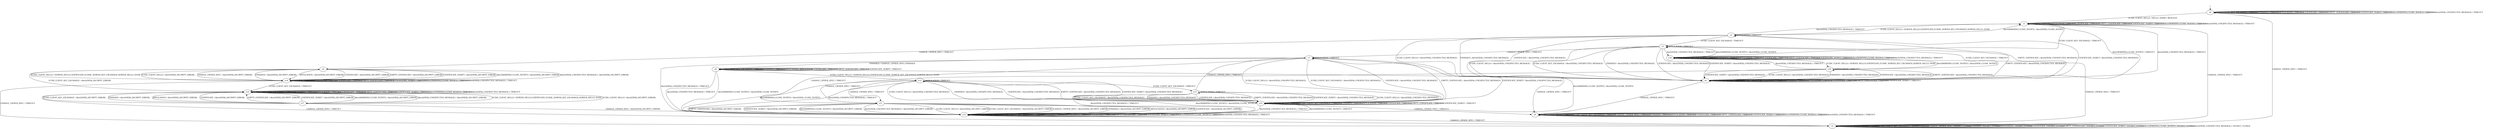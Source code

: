 digraph h7 {
s0 [label="s0"];
s1 [label="s1"];
s2 [label="s2"];
s3 [label="s3"];
s18 [label="s18"];
s4 [label="s4"];
s5 [label="s5"];
s6 [label="s6"];
s19 [label="s19"];
s7 [label="s7"];
s9 [label="s9"];
s14 [label="s14"];
s16 [label="s16"];
s8 [label="s8"];
s10 [label="s10"];
s11 [label="s11"];
s15 [label="s15"];
s17 [label="s17"];
s12 [label="s12"];
s13 [label="s13"];
s0 -> s1 [label="ECDH_CLIENT_HELLO / HELLO_VERIFY_REQUEST"];
s0 -> s0 [label="ECDH_CLIENT_KEY_EXCHANGE / TIMEOUT"];
s0 -> s2 [label="CHANGE_CIPHER_SPEC / TIMEOUT"];
s0 -> s0 [label="FINISHED / TIMEOUT"];
s0 -> s0 [label="APPLICATION / TIMEOUT"];
s0 -> s0 [label="CERTIFICATE / TIMEOUT"];
s0 -> s0 [label="EMPTY_CERTIFICATE / TIMEOUT"];
s0 -> s0 [label="CERTIFICATE_VERIFY / TIMEOUT"];
s0 -> s0 [label="Alert(WARNING,CLOSE_NOTIFY) / TIMEOUT"];
s0 -> s0 [label="Alert(FATAL,UNEXPECTED_MESSAGE) / TIMEOUT"];
s1 -> s3 [label="ECDH_CLIENT_HELLO / SERVER_HELLO,CERTIFICATE,ECDHE_SERVER_KEY_EXCHANGE,SERVER_HELLO_DONE"];
s1 -> s18 [label="ECDH_CLIENT_KEY_EXCHANGE / TIMEOUT"];
s1 -> s2 [label="CHANGE_CIPHER_SPEC / TIMEOUT"];
s1 -> s1 [label="FINISHED / TIMEOUT"];
s1 -> s1 [label="APPLICATION / TIMEOUT"];
s1 -> s1 [label="CERTIFICATE / TIMEOUT"];
s1 -> s1 [label="EMPTY_CERTIFICATE / TIMEOUT"];
s1 -> s1 [label="CERTIFICATE_VERIFY / TIMEOUT"];
s1 -> s1 [label="Alert(WARNING,CLOSE_NOTIFY) / TIMEOUT"];
s1 -> s1 [label="Alert(FATAL,UNEXPECTED_MESSAGE) / TIMEOUT"];
s2 -> s2 [label="ECDH_CLIENT_HELLO / SOCKET_CLOSED"];
s2 -> s2 [label="ECDH_CLIENT_KEY_EXCHANGE / SOCKET_CLOSED"];
s2 -> s2 [label="CHANGE_CIPHER_SPEC / SOCKET_CLOSED"];
s2 -> s2 [label="FINISHED / SOCKET_CLOSED"];
s2 -> s2 [label="APPLICATION / SOCKET_CLOSED"];
s2 -> s2 [label="CERTIFICATE / SOCKET_CLOSED"];
s2 -> s2 [label="EMPTY_CERTIFICATE / SOCKET_CLOSED"];
s2 -> s2 [label="CERTIFICATE_VERIFY / SOCKET_CLOSED"];
s2 -> s2 [label="Alert(WARNING,CLOSE_NOTIFY) / SOCKET_CLOSED"];
s2 -> s2 [label="Alert(FATAL,UNEXPECTED_MESSAGE) / SOCKET_CLOSED"];
s3 -> s4 [label="ECDH_CLIENT_HELLO / Alert(FATAL,UNEXPECTED_MESSAGE)"];
s3 -> s5 [label="ECDH_CLIENT_KEY_EXCHANGE / TIMEOUT"];
s3 -> s6 [label="CHANGE_CIPHER_SPEC / TIMEOUT"];
s3 -> s4 [label="FINISHED / Alert(FATAL,UNEXPECTED_MESSAGE)"];
s3 -> s3 [label="APPLICATION / TIMEOUT"];
s3 -> s4 [label="CERTIFICATE / Alert(FATAL,UNEXPECTED_MESSAGE)"];
s3 -> s4 [label="EMPTY_CERTIFICATE / Alert(FATAL,UNEXPECTED_MESSAGE)"];
s3 -> s4 [label="CERTIFICATE_VERIFY / Alert(FATAL,UNEXPECTED_MESSAGE)"];
s3 -> s1 [label="Alert(WARNING,CLOSE_NOTIFY) / Alert(FATAL,CLOSE_NOTIFY)"];
s3 -> s1 [label="Alert(FATAL,UNEXPECTED_MESSAGE) / TIMEOUT"];
s18 -> s19 [label="ECDH_CLIENT_HELLO / SERVER_HELLO,CERTIFICATE,ECDHE_SERVER_KEY_EXCHANGE,SERVER_HELLO_DONE"];
s18 -> s18 [label="ECDH_CLIENT_KEY_EXCHANGE / TIMEOUT"];
s18 -> s2 [label="CHANGE_CIPHER_SPEC / TIMEOUT"];
s18 -> s18 [label="FINISHED / TIMEOUT"];
s18 -> s18 [label="APPLICATION / TIMEOUT"];
s18 -> s18 [label="CERTIFICATE / TIMEOUT"];
s18 -> s18 [label="EMPTY_CERTIFICATE / TIMEOUT"];
s18 -> s18 [label="CERTIFICATE_VERIFY / TIMEOUT"];
s18 -> s18 [label="Alert(WARNING,CLOSE_NOTIFY) / TIMEOUT"];
s18 -> s18 [label="Alert(FATAL,UNEXPECTED_MESSAGE) / TIMEOUT"];
s4 -> s4 [label="ECDH_CLIENT_HELLO / TIMEOUT"];
s4 -> s4 [label="ECDH_CLIENT_KEY_EXCHANGE / TIMEOUT"];
s4 -> s9 [label="CHANGE_CIPHER_SPEC / TIMEOUT"];
s4 -> s4 [label="FINISHED / TIMEOUT"];
s4 -> s4 [label="APPLICATION / TIMEOUT"];
s4 -> s4 [label="CERTIFICATE / TIMEOUT"];
s4 -> s4 [label="EMPTY_CERTIFICATE / TIMEOUT"];
s4 -> s4 [label="CERTIFICATE_VERIFY / TIMEOUT"];
s4 -> s1 [label="Alert(WARNING,CLOSE_NOTIFY) / TIMEOUT"];
s4 -> s1 [label="Alert(FATAL,UNEXPECTED_MESSAGE) / TIMEOUT"];
s5 -> s4 [label="ECDH_CLIENT_HELLO / Alert(FATAL,UNEXPECTED_MESSAGE)"];
s5 -> s4 [label="ECDH_CLIENT_KEY_EXCHANGE / Alert(FATAL,UNEXPECTED_MESSAGE)"];
s5 -> s7 [label="CHANGE_CIPHER_SPEC / TIMEOUT"];
s5 -> s4 [label="FINISHED / Alert(FATAL,UNEXPECTED_MESSAGE)"];
s5 -> s5 [label="APPLICATION / TIMEOUT"];
s5 -> s4 [label="CERTIFICATE / Alert(FATAL,UNEXPECTED_MESSAGE)"];
s5 -> s4 [label="EMPTY_CERTIFICATE / Alert(FATAL,UNEXPECTED_MESSAGE)"];
s5 -> s4 [label="CERTIFICATE_VERIFY / Alert(FATAL,UNEXPECTED_MESSAGE)"];
s5 -> s18 [label="Alert(WARNING,CLOSE_NOTIFY) / Alert(FATAL,CLOSE_NOTIFY)"];
s5 -> s18 [label="Alert(FATAL,UNEXPECTED_MESSAGE) / TIMEOUT"];
s6 -> s14 [label="ECDH_CLIENT_HELLO / Alert(FATAL,DECRYPT_ERROR)"];
s6 -> s16 [label="ECDH_CLIENT_KEY_EXCHANGE / Alert(FATAL,DECRYPT_ERROR)"];
s6 -> s14 [label="CHANGE_CIPHER_SPEC / Alert(FATAL,DECRYPT_ERROR)"];
s6 -> s14 [label="FINISHED / Alert(FATAL,DECRYPT_ERROR)"];
s6 -> s14 [label="APPLICATION / Alert(FATAL,DECRYPT_ERROR)"];
s6 -> s14 [label="CERTIFICATE / Alert(FATAL,DECRYPT_ERROR)"];
s6 -> s14 [label="EMPTY_CERTIFICATE / Alert(FATAL,DECRYPT_ERROR)"];
s6 -> s14 [label="CERTIFICATE_VERIFY / Alert(FATAL,DECRYPT_ERROR)"];
s6 -> s14 [label="Alert(WARNING,CLOSE_NOTIFY) / Alert(FATAL,DECRYPT_ERROR)"];
s6 -> s14 [label="Alert(FATAL,UNEXPECTED_MESSAGE) / Alert(FATAL,DECRYPT_ERROR)"];
s19 -> s4 [label="ECDH_CLIENT_HELLO / Alert(FATAL,UNEXPECTED_MESSAGE)"];
s19 -> s5 [label="ECDH_CLIENT_KEY_EXCHANGE / TIMEOUT"];
s19 -> s11 [label="CHANGE_CIPHER_SPEC / TIMEOUT"];
s19 -> s4 [label="FINISHED / Alert(FATAL,UNEXPECTED_MESSAGE)"];
s19 -> s19 [label="APPLICATION / TIMEOUT"];
s19 -> s4 [label="CERTIFICATE / Alert(FATAL,UNEXPECTED_MESSAGE)"];
s19 -> s4 [label="EMPTY_CERTIFICATE / Alert(FATAL,UNEXPECTED_MESSAGE)"];
s19 -> s4 [label="CERTIFICATE_VERIFY / Alert(FATAL,UNEXPECTED_MESSAGE)"];
s19 -> s18 [label="Alert(WARNING,CLOSE_NOTIFY) / Alert(FATAL,CLOSE_NOTIFY)"];
s19 -> s18 [label="Alert(FATAL,UNEXPECTED_MESSAGE) / TIMEOUT"];
s7 -> s10 [label="ECDH_CLIENT_HELLO / Alert(FATAL,UNEXPECTED_MESSAGE)"];
s7 -> s10 [label="ECDH_CLIENT_KEY_EXCHANGE / Alert(FATAL,UNEXPECTED_MESSAGE)"];
s7 -> s11 [label="CHANGE_CIPHER_SPEC / TIMEOUT"];
s7 -> s8 [label="FINISHED / CHANGE_CIPHER_SPEC,FINISHED"];
s7 -> s7 [label="APPLICATION / TIMEOUT"];
s7 -> s10 [label="CERTIFICATE / Alert(FATAL,UNEXPECTED_MESSAGE)"];
s7 -> s10 [label="EMPTY_CERTIFICATE / Alert(FATAL,UNEXPECTED_MESSAGE)"];
s7 -> s10 [label="CERTIFICATE_VERIFY / Alert(FATAL,UNEXPECTED_MESSAGE)"];
s7 -> s15 [label="Alert(WARNING,CLOSE_NOTIFY) / Alert(FATAL,CLOSE_NOTIFY)"];
s7 -> s15 [label="Alert(FATAL,UNEXPECTED_MESSAGE) / TIMEOUT"];
s9 -> s9 [label="ECDH_CLIENT_HELLO / TIMEOUT"];
s9 -> s9 [label="ECDH_CLIENT_KEY_EXCHANGE / TIMEOUT"];
s9 -> s9 [label="CHANGE_CIPHER_SPEC / TIMEOUT"];
s9 -> s9 [label="FINISHED / TIMEOUT"];
s9 -> s9 [label="APPLICATION / TIMEOUT"];
s9 -> s9 [label="CERTIFICATE / TIMEOUT"];
s9 -> s9 [label="EMPTY_CERTIFICATE / TIMEOUT"];
s9 -> s9 [label="CERTIFICATE_VERIFY / TIMEOUT"];
s9 -> s9 [label="Alert(WARNING,CLOSE_NOTIFY) / TIMEOUT"];
s9 -> s9 [label="Alert(FATAL,UNEXPECTED_MESSAGE) / TIMEOUT"];
s14 -> s6 [label="ECDH_CLIENT_HELLO / SERVER_HELLO,CERTIFICATE,ECDHE_SERVER_KEY_EXCHANGE,SERVER_HELLO_DONE"];
s14 -> s16 [label="ECDH_CLIENT_KEY_EXCHANGE / TIMEOUT"];
s14 -> s2 [label="CHANGE_CIPHER_SPEC / TIMEOUT"];
s14 -> s14 [label="FINISHED / TIMEOUT"];
s14 -> s14 [label="APPLICATION / TIMEOUT"];
s14 -> s14 [label="CERTIFICATE / TIMEOUT"];
s14 -> s14 [label="EMPTY_CERTIFICATE / TIMEOUT"];
s14 -> s14 [label="CERTIFICATE_VERIFY / TIMEOUT"];
s14 -> s14 [label="Alert(WARNING,CLOSE_NOTIFY) / TIMEOUT"];
s14 -> s14 [label="Alert(FATAL,UNEXPECTED_MESSAGE) / TIMEOUT"];
s16 -> s17 [label="ECDH_CLIENT_HELLO / SERVER_HELLO,CERTIFICATE,ECDHE_SERVER_KEY_EXCHANGE,SERVER_HELLO_DONE"];
s16 -> s16 [label="ECDH_CLIENT_KEY_EXCHANGE / TIMEOUT"];
s16 -> s2 [label="CHANGE_CIPHER_SPEC / TIMEOUT"];
s16 -> s16 [label="FINISHED / TIMEOUT"];
s16 -> s16 [label="APPLICATION / TIMEOUT"];
s16 -> s16 [label="CERTIFICATE / TIMEOUT"];
s16 -> s16 [label="EMPTY_CERTIFICATE / TIMEOUT"];
s16 -> s16 [label="CERTIFICATE_VERIFY / TIMEOUT"];
s16 -> s16 [label="Alert(WARNING,CLOSE_NOTIFY) / TIMEOUT"];
s16 -> s16 [label="Alert(FATAL,UNEXPECTED_MESSAGE) / TIMEOUT"];
s8 -> s12 [label="ECDH_CLIENT_HELLO / SERVER_HELLO,CERTIFICATE,ECDHE_SERVER_KEY_EXCHANGE,SERVER_HELLO_DONE"];
s8 -> s8 [label="ECDH_CLIENT_KEY_EXCHANGE / TIMEOUT"];
s8 -> s9 [label="CHANGE_CIPHER_SPEC / TIMEOUT"];
s8 -> s8 [label="FINISHED / TIMEOUT"];
s8 -> s8 [label="APPLICATION / APPLICATION"];
s8 -> s8 [label="CERTIFICATE / TIMEOUT"];
s8 -> s8 [label="EMPTY_CERTIFICATE / TIMEOUT"];
s8 -> s8 [label="CERTIFICATE_VERIFY / TIMEOUT"];
s8 -> s15 [label="Alert(WARNING,CLOSE_NOTIFY) / Alert(FATAL,CLOSE_NOTIFY)"];
s8 -> s15 [label="Alert(FATAL,UNEXPECTED_MESSAGE) / TIMEOUT"];
s10 -> s10 [label="ECDH_CLIENT_HELLO / TIMEOUT"];
s10 -> s10 [label="ECDH_CLIENT_KEY_EXCHANGE / TIMEOUT"];
s10 -> s9 [label="CHANGE_CIPHER_SPEC / TIMEOUT"];
s10 -> s10 [label="FINISHED / TIMEOUT"];
s10 -> s10 [label="APPLICATION / TIMEOUT"];
s10 -> s10 [label="CERTIFICATE / TIMEOUT"];
s10 -> s10 [label="EMPTY_CERTIFICATE / TIMEOUT"];
s10 -> s10 [label="CERTIFICATE_VERIFY / TIMEOUT"];
s10 -> s15 [label="Alert(WARNING,CLOSE_NOTIFY) / TIMEOUT"];
s10 -> s15 [label="Alert(FATAL,UNEXPECTED_MESSAGE) / TIMEOUT"];
s11 -> s15 [label="ECDH_CLIENT_HELLO / Alert(FATAL,DECRYPT_ERROR)"];
s11 -> s15 [label="ECDH_CLIENT_KEY_EXCHANGE / Alert(FATAL,DECRYPT_ERROR)"];
s11 -> s15 [label="CHANGE_CIPHER_SPEC / Alert(FATAL,DECRYPT_ERROR)"];
s11 -> s15 [label="FINISHED / Alert(FATAL,DECRYPT_ERROR)"];
s11 -> s15 [label="APPLICATION / Alert(FATAL,DECRYPT_ERROR)"];
s11 -> s15 [label="CERTIFICATE / Alert(FATAL,DECRYPT_ERROR)"];
s11 -> s15 [label="EMPTY_CERTIFICATE / Alert(FATAL,DECRYPT_ERROR)"];
s11 -> s15 [label="CERTIFICATE_VERIFY / Alert(FATAL,DECRYPT_ERROR)"];
s11 -> s15 [label="Alert(WARNING,CLOSE_NOTIFY) / Alert(FATAL,DECRYPT_ERROR)"];
s11 -> s15 [label="Alert(FATAL,UNEXPECTED_MESSAGE) / Alert(FATAL,DECRYPT_ERROR)"];
s15 -> s15 [label="ECDH_CLIENT_HELLO / TIMEOUT"];
s15 -> s15 [label="ECDH_CLIENT_KEY_EXCHANGE / TIMEOUT"];
s15 -> s2 [label="CHANGE_CIPHER_SPEC / TIMEOUT"];
s15 -> s15 [label="FINISHED / TIMEOUT"];
s15 -> s15 [label="APPLICATION / TIMEOUT"];
s15 -> s15 [label="CERTIFICATE / TIMEOUT"];
s15 -> s15 [label="EMPTY_CERTIFICATE / TIMEOUT"];
s15 -> s15 [label="CERTIFICATE_VERIFY / TIMEOUT"];
s15 -> s15 [label="Alert(WARNING,CLOSE_NOTIFY) / TIMEOUT"];
s15 -> s15 [label="Alert(FATAL,UNEXPECTED_MESSAGE) / TIMEOUT"];
s17 -> s16 [label="ECDH_CLIENT_HELLO / Alert(FATAL,DECRYPT_ERROR)"];
s17 -> s16 [label="ECDH_CLIENT_KEY_EXCHANGE / Alert(FATAL,DECRYPT_ERROR)"];
s17 -> s15 [label="CHANGE_CIPHER_SPEC / Alert(FATAL,DECRYPT_ERROR)"];
s17 -> s16 [label="FINISHED / Alert(FATAL,DECRYPT_ERROR)"];
s17 -> s16 [label="APPLICATION / Alert(FATAL,DECRYPT_ERROR)"];
s17 -> s16 [label="CERTIFICATE / Alert(FATAL,DECRYPT_ERROR)"];
s17 -> s16 [label="EMPTY_CERTIFICATE / Alert(FATAL,DECRYPT_ERROR)"];
s17 -> s16 [label="CERTIFICATE_VERIFY / Alert(FATAL,DECRYPT_ERROR)"];
s17 -> s16 [label="Alert(WARNING,CLOSE_NOTIFY) / Alert(FATAL,DECRYPT_ERROR)"];
s17 -> s16 [label="Alert(FATAL,UNEXPECTED_MESSAGE) / Alert(FATAL,DECRYPT_ERROR)"];
s12 -> s10 [label="ECDH_CLIENT_HELLO / Alert(FATAL,UNEXPECTED_MESSAGE)"];
s12 -> s13 [label="ECDH_CLIENT_KEY_EXCHANGE / TIMEOUT"];
s12 -> s11 [label="CHANGE_CIPHER_SPEC / TIMEOUT"];
s12 -> s10 [label="FINISHED / Alert(FATAL,UNEXPECTED_MESSAGE)"];
s12 -> s12 [label="APPLICATION / TIMEOUT"];
s12 -> s10 [label="CERTIFICATE / Alert(FATAL,UNEXPECTED_MESSAGE)"];
s12 -> s10 [label="EMPTY_CERTIFICATE / Alert(FATAL,UNEXPECTED_MESSAGE)"];
s12 -> s10 [label="CERTIFICATE_VERIFY / Alert(FATAL,UNEXPECTED_MESSAGE)"];
s12 -> s15 [label="Alert(WARNING,CLOSE_NOTIFY) / Alert(FATAL,CLOSE_NOTIFY)"];
s12 -> s15 [label="Alert(FATAL,UNEXPECTED_MESSAGE) / TIMEOUT"];
s13 -> s10 [label="ECDH_CLIENT_HELLO / Alert(FATAL,UNEXPECTED_MESSAGE)"];
s13 -> s10 [label="ECDH_CLIENT_KEY_EXCHANGE / Alert(FATAL,UNEXPECTED_MESSAGE)"];
s13 -> s7 [label="CHANGE_CIPHER_SPEC / TIMEOUT"];
s13 -> s10 [label="FINISHED / Alert(FATAL,UNEXPECTED_MESSAGE)"];
s13 -> s13 [label="APPLICATION / TIMEOUT"];
s13 -> s10 [label="CERTIFICATE / Alert(FATAL,UNEXPECTED_MESSAGE)"];
s13 -> s10 [label="EMPTY_CERTIFICATE / Alert(FATAL,UNEXPECTED_MESSAGE)"];
s13 -> s10 [label="CERTIFICATE_VERIFY / Alert(FATAL,UNEXPECTED_MESSAGE)"];
s13 -> s15 [label="Alert(WARNING,CLOSE_NOTIFY) / Alert(FATAL,CLOSE_NOTIFY)"];
s13 -> s15 [label="Alert(FATAL,UNEXPECTED_MESSAGE) / TIMEOUT"];
__start0 [shape=none, label=""];
__start0 -> s0 [label=""];
}
